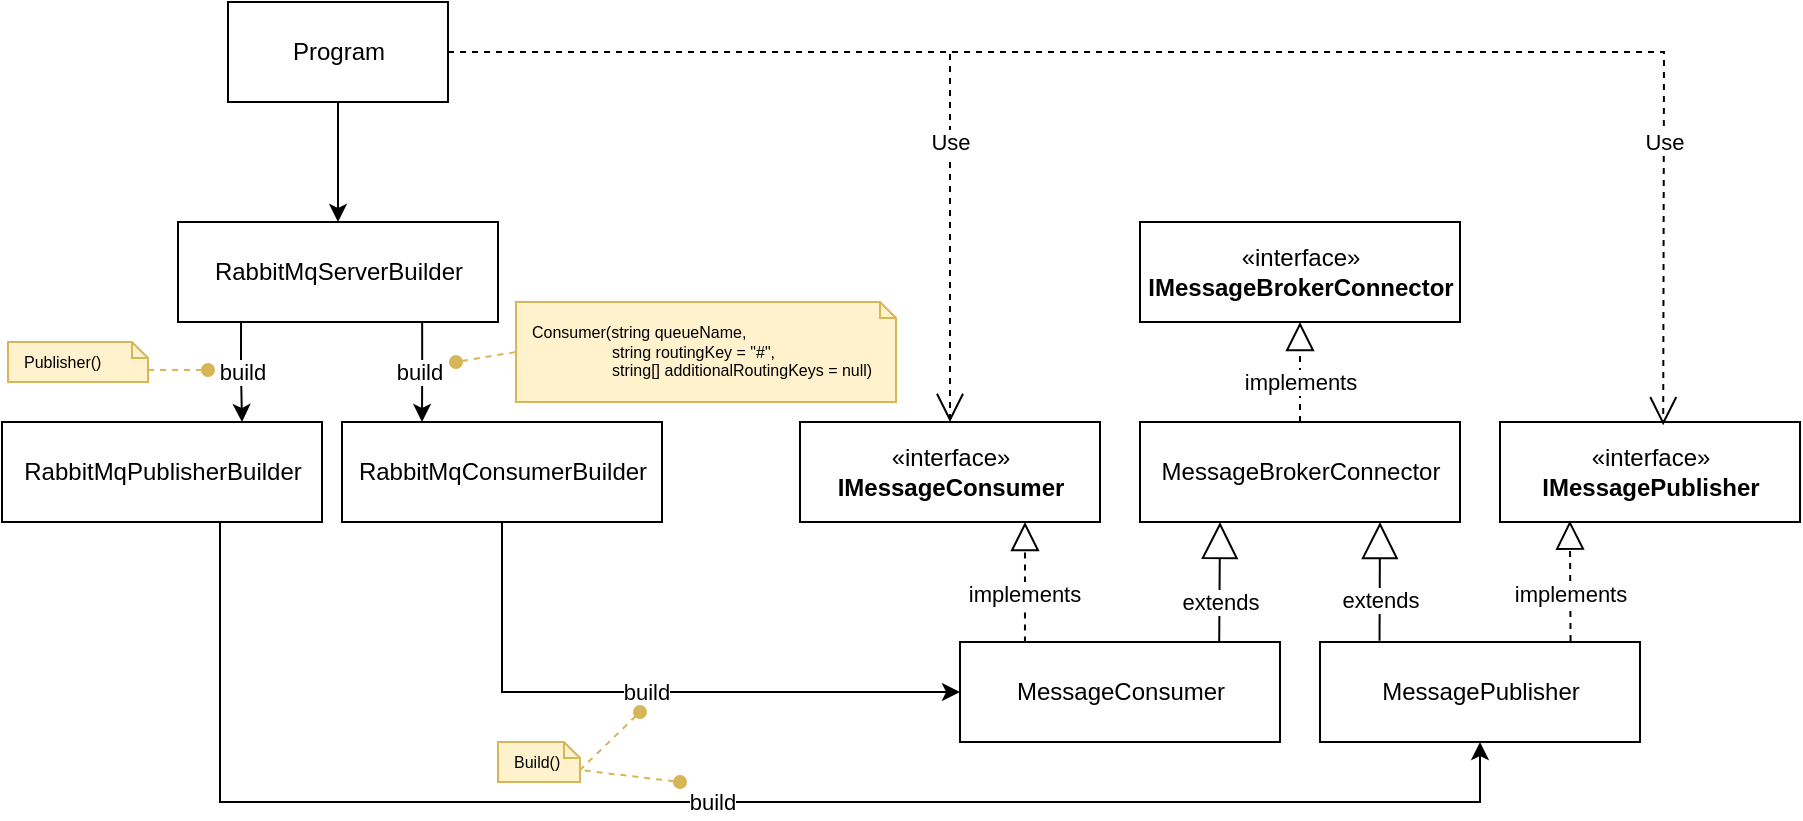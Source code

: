<mxfile version="20.7.4" type="device"><diagram id="kw3jBVQmBrsvs-qyu5T6" name="CONCEPT_DIAGRAM"><mxGraphModel dx="1308" dy="777" grid="0" gridSize="10" guides="1" tooltips="1" connect="1" arrows="1" fold="1" page="1" pageScale="1" pageWidth="1169" pageHeight="827" math="0" shadow="0"><root><mxCell id="0"/><mxCell id="1" parent="0"/><mxCell id="uREzsGzHIC9Xg8YF6SZ7-1" value="«interface»&lt;br&gt;&lt;span style=&quot;font-size: 12px;&quot;&gt;&lt;b&gt;IMessageBrokerConnector&lt;/b&gt;&lt;/span&gt;" style="html=1;" vertex="1" parent="1"><mxGeometry x="713" y="158" width="160" height="50" as="geometry"/></mxCell><mxCell id="uREzsGzHIC9Xg8YF6SZ7-22" value="build" style="edgeStyle=orthogonalEdgeStyle;rounded=0;orthogonalLoop=1;jettySize=auto;html=1;exitX=0.197;exitY=1.003;exitDx=0;exitDy=0;entryX=0.75;entryY=0;entryDx=0;entryDy=0;exitPerimeter=0;" edge="1" parent="1" source="uREzsGzHIC9Xg8YF6SZ7-2" target="uREzsGzHIC9Xg8YF6SZ7-3"><mxGeometry relative="1" as="geometry"/></mxCell><mxCell id="uREzsGzHIC9Xg8YF6SZ7-23" value="build&amp;nbsp;" style="edgeStyle=orthogonalEdgeStyle;rounded=0;orthogonalLoop=1;jettySize=auto;html=1;exitX=0.763;exitY=1;exitDx=0;exitDy=0;entryX=0.25;entryY=0;entryDx=0;entryDy=0;exitPerimeter=0;" edge="1" parent="1" source="uREzsGzHIC9Xg8YF6SZ7-2" target="uREzsGzHIC9Xg8YF6SZ7-4"><mxGeometry relative="1" as="geometry"/></mxCell><mxCell id="uREzsGzHIC9Xg8YF6SZ7-2" value="RabbitMqServerBuilder" style="html=1;" vertex="1" parent="1"><mxGeometry x="232" y="158" width="160" height="50" as="geometry"/></mxCell><mxCell id="uREzsGzHIC9Xg8YF6SZ7-26" value="build" style="edgeStyle=orthogonalEdgeStyle;rounded=0;orthogonalLoop=1;jettySize=auto;html=1;exitX=0.5;exitY=1;exitDx=0;exitDy=0;entryX=0.5;entryY=1;entryDx=0;entryDy=0;" edge="1" parent="1" source="uREzsGzHIC9Xg8YF6SZ7-3" target="uREzsGzHIC9Xg8YF6SZ7-9"><mxGeometry relative="1" as="geometry"><Array as="points"><mxPoint x="253" y="448"/><mxPoint x="883" y="448"/></Array></mxGeometry></mxCell><mxCell id="uREzsGzHIC9Xg8YF6SZ7-3" value="RabbitMqPublisherBuilder" style="html=1;" vertex="1" parent="1"><mxGeometry x="144" y="258" width="160" height="50" as="geometry"/></mxCell><mxCell id="uREzsGzHIC9Xg8YF6SZ7-25" value="build" style="edgeStyle=orthogonalEdgeStyle;rounded=0;orthogonalLoop=1;jettySize=auto;html=1;entryX=0;entryY=0.5;entryDx=0;entryDy=0;exitX=0.5;exitY=1;exitDx=0;exitDy=0;" edge="1" parent="1" source="uREzsGzHIC9Xg8YF6SZ7-4" target="uREzsGzHIC9Xg8YF6SZ7-8"><mxGeometry relative="1" as="geometry"/></mxCell><mxCell id="uREzsGzHIC9Xg8YF6SZ7-4" value="RabbitMqConsumerBuilder" style="html=1;" vertex="1" parent="1"><mxGeometry x="314" y="258" width="160" height="50" as="geometry"/></mxCell><mxCell id="uREzsGzHIC9Xg8YF6SZ7-5" value="«interface»&lt;br&gt;&lt;span style=&quot;font-size: 12px;&quot;&gt;&lt;b&gt;IMessageConsumer&lt;/b&gt;&lt;/span&gt;" style="html=1;" vertex="1" parent="1"><mxGeometry x="543" y="258" width="150" height="50" as="geometry"/></mxCell><mxCell id="uREzsGzHIC9Xg8YF6SZ7-6" value="«interface»&lt;br&gt;&lt;span style=&quot;font-size: 12px;&quot;&gt;&lt;b&gt;IMessagePublisher&lt;/b&gt;&lt;/span&gt;" style="html=1;" vertex="1" parent="1"><mxGeometry x="893" y="258" width="150" height="50" as="geometry"/></mxCell><mxCell id="uREzsGzHIC9Xg8YF6SZ7-7" value="MessageBrokerConnector" style="html=1;" vertex="1" parent="1"><mxGeometry x="713" y="258" width="160" height="50" as="geometry"/></mxCell><mxCell id="uREzsGzHIC9Xg8YF6SZ7-8" value="MessageConsumer" style="html=1;" vertex="1" parent="1"><mxGeometry x="623" y="368" width="160" height="50" as="geometry"/></mxCell><mxCell id="uREzsGzHIC9Xg8YF6SZ7-9" value="MessagePublisher" style="html=1;" vertex="1" parent="1"><mxGeometry x="803" y="368" width="160" height="50" as="geometry"/></mxCell><mxCell id="uREzsGzHIC9Xg8YF6SZ7-10" value="implements" style="endArrow=block;dashed=1;endFill=0;endSize=12;html=1;rounded=0;entryX=0.5;entryY=1;entryDx=0;entryDy=0;" edge="1" parent="1" source="uREzsGzHIC9Xg8YF6SZ7-7" target="uREzsGzHIC9Xg8YF6SZ7-1"><mxGeometry x="-0.2" width="160" relative="1" as="geometry"><mxPoint x="483" y="408" as="sourcePoint"/><mxPoint x="643" y="408" as="targetPoint"/><mxPoint as="offset"/></mxGeometry></mxCell><mxCell id="uREzsGzHIC9Xg8YF6SZ7-11" value="extends" style="endArrow=block;endSize=16;endFill=0;html=1;rounded=0;entryX=0.25;entryY=1;entryDx=0;entryDy=0;exitX=0.81;exitY=-0.002;exitDx=0;exitDy=0;exitPerimeter=0;" edge="1" parent="1" source="uREzsGzHIC9Xg8YF6SZ7-8" target="uREzsGzHIC9Xg8YF6SZ7-7"><mxGeometry x="-0.333" width="160" relative="1" as="geometry"><mxPoint x="583" y="358" as="sourcePoint"/><mxPoint x="743" y="358" as="targetPoint"/><mxPoint as="offset"/></mxGeometry></mxCell><mxCell id="uREzsGzHIC9Xg8YF6SZ7-12" value="extends" style="endArrow=block;endSize=16;endFill=0;html=1;rounded=0;entryX=0.75;entryY=1;entryDx=0;entryDy=0;exitX=0.186;exitY=-0.012;exitDx=0;exitDy=0;exitPerimeter=0;" edge="1" parent="1" source="uREzsGzHIC9Xg8YF6SZ7-9" target="uREzsGzHIC9Xg8YF6SZ7-7"><mxGeometry x="-0.333" width="160" relative="1" as="geometry"><mxPoint x="843.0" y="368" as="sourcePoint"/><mxPoint x="843" y="308" as="targetPoint"/><mxPoint as="offset"/></mxGeometry></mxCell><mxCell id="uREzsGzHIC9Xg8YF6SZ7-13" value="implements" style="endArrow=block;dashed=1;endFill=0;endSize=12;html=1;rounded=0;entryX=0.75;entryY=1;entryDx=0;entryDy=0;exitX=0.203;exitY=0.006;exitDx=0;exitDy=0;exitPerimeter=0;" edge="1" parent="1" source="uREzsGzHIC9Xg8YF6SZ7-8" target="uREzsGzHIC9Xg8YF6SZ7-5"><mxGeometry x="-0.2" width="160" relative="1" as="geometry"><mxPoint x="803" y="268" as="sourcePoint"/><mxPoint x="803" y="218" as="targetPoint"/><mxPoint as="offset"/></mxGeometry></mxCell><mxCell id="uREzsGzHIC9Xg8YF6SZ7-14" value="implements" style="endArrow=block;dashed=1;endFill=0;endSize=12;html=1;rounded=0;entryX=0.233;entryY=0.986;entryDx=0;entryDy=0;exitX=0.783;exitY=-0.01;exitDx=0;exitDy=0;exitPerimeter=0;entryPerimeter=0;" edge="1" parent="1" source="uREzsGzHIC9Xg8YF6SZ7-9" target="uREzsGzHIC9Xg8YF6SZ7-6"><mxGeometry x="-0.2" width="160" relative="1" as="geometry"><mxPoint x="813" y="278" as="sourcePoint"/><mxPoint x="813" y="228" as="targetPoint"/><mxPoint as="offset"/></mxGeometry></mxCell><mxCell id="uREzsGzHIC9Xg8YF6SZ7-27" value="" style="edgeStyle=orthogonalEdgeStyle;rounded=0;orthogonalLoop=1;jettySize=auto;html=1;exitX=0.5;exitY=1;exitDx=0;exitDy=0;" edge="1" parent="1" source="uREzsGzHIC9Xg8YF6SZ7-24" target="uREzsGzHIC9Xg8YF6SZ7-2"><mxGeometry relative="1" as="geometry"/></mxCell><mxCell id="uREzsGzHIC9Xg8YF6SZ7-24" value="Program" style="html=1;" vertex="1" parent="1"><mxGeometry x="257" y="48" width="110" height="50" as="geometry"/></mxCell><mxCell id="uREzsGzHIC9Xg8YF6SZ7-28" value="Use" style="endArrow=open;endSize=12;dashed=1;html=1;rounded=0;exitX=1;exitY=0.5;exitDx=0;exitDy=0;entryX=0.5;entryY=0;entryDx=0;entryDy=0;" edge="1" parent="1" source="uREzsGzHIC9Xg8YF6SZ7-24" target="uREzsGzHIC9Xg8YF6SZ7-5"><mxGeometry x="0.358" width="160" relative="1" as="geometry"><mxPoint x="443" y="198" as="sourcePoint"/><mxPoint x="603" y="198" as="targetPoint"/><Array as="points"><mxPoint x="613" y="73"/><mxPoint x="618" y="73"/><mxPoint x="618" y="128"/></Array><mxPoint as="offset"/></mxGeometry></mxCell><mxCell id="uREzsGzHIC9Xg8YF6SZ7-30" value="Use" style="endArrow=open;endSize=12;dashed=1;html=1;rounded=0;exitX=1;exitY=0.5;exitDx=0;exitDy=0;entryX=0.544;entryY=0.032;entryDx=0;entryDy=0;entryPerimeter=0;" edge="1" parent="1" source="uREzsGzHIC9Xg8YF6SZ7-24" target="uREzsGzHIC9Xg8YF6SZ7-6"><mxGeometry x="0.644" width="160" relative="1" as="geometry"><mxPoint x="443" y="198" as="sourcePoint"/><mxPoint x="603" y="198" as="targetPoint"/><Array as="points"><mxPoint x="975" y="73"/></Array><mxPoint as="offset"/></mxGeometry></mxCell><mxCell id="uREzsGzHIC9Xg8YF6SZ7-32" value="&lt;div style=&quot;font-size: 8px;&quot;&gt;&lt;span style=&quot;font-size: 8px;&quot;&gt;Consumer(string queueName,&amp;nbsp;&lt;/span&gt;&lt;/div&gt;&lt;div style=&quot;font-size: 8px;&quot;&gt;&lt;span style=&quot;font-size: 8px;&quot;&gt;&amp;nbsp; &amp;nbsp; &amp;nbsp; &amp;nbsp; &amp;nbsp; &amp;nbsp; &amp;nbsp; &amp;nbsp; &amp;nbsp; string routingKey = &quot;#&quot;,&lt;/span&gt;&lt;span style=&quot;background-color: initial; font-size: 8px;&quot;&gt;&amp;nbsp;&lt;/span&gt;&lt;/div&gt;&lt;div style=&quot;font-size: 8px;&quot;&gt;&lt;span style=&quot;background-color: initial; font-size: 8px;&quot;&gt;&amp;nbsp; &amp;nbsp; &amp;nbsp; &amp;nbsp; &amp;nbsp; &amp;nbsp; &amp;nbsp; &amp;nbsp; &amp;nbsp; string[] additionalRoutingKeys = null)&lt;/span&gt;&lt;/div&gt;" style="shape=note;size=8;whiteSpace=wrap;html=1;fontSize=8;align=left;spacingLeft=6;fillColor=#fff2cc;strokeColor=#d6b656;" vertex="1" parent="1"><mxGeometry x="401" y="198" width="190" height="50" as="geometry"/></mxCell><mxCell id="uREzsGzHIC9Xg8YF6SZ7-35" value="" style="endArrow=none;dashed=1;html=1;rounded=0;fontSize=10;entryX=0;entryY=0.5;entryDx=0;entryDy=0;entryPerimeter=0;startArrow=oval;startFill=1;fillColor=#fff2cc;strokeColor=#d6b656;" edge="1" parent="1" target="uREzsGzHIC9Xg8YF6SZ7-32"><mxGeometry width="50" height="50" relative="1" as="geometry"><mxPoint x="371" y="228" as="sourcePoint"/><mxPoint x="571" y="208" as="targetPoint"/></mxGeometry></mxCell><mxCell id="uREzsGzHIC9Xg8YF6SZ7-38" value="&lt;div style=&quot;font-size: 8px;&quot;&gt;&lt;span style=&quot;font-size: 8px;&quot;&gt;Publisher(&lt;/span&gt;&lt;span style=&quot;background-color: initial;&quot;&gt;)&lt;/span&gt;&lt;/div&gt;" style="shape=note;size=8;whiteSpace=wrap;html=1;fontSize=8;align=left;spacingLeft=6;fillColor=#fff2cc;strokeColor=#d6b656;" vertex="1" parent="1"><mxGeometry x="147" y="218" width="70" height="20" as="geometry"/></mxCell><mxCell id="uREzsGzHIC9Xg8YF6SZ7-39" value="" style="endArrow=none;dashed=1;html=1;rounded=0;fontSize=10;entryX=0;entryY=0;entryDx=70;entryDy=14;entryPerimeter=0;startArrow=oval;startFill=1;fillColor=#fff2cc;strokeColor=#d6b656;" edge="1" parent="1" target="uREzsGzHIC9Xg8YF6SZ7-38"><mxGeometry width="50" height="50" relative="1" as="geometry"><mxPoint x="247" y="232" as="sourcePoint"/><mxPoint x="405" y="233" as="targetPoint"/></mxGeometry></mxCell><mxCell id="uREzsGzHIC9Xg8YF6SZ7-42" value="&lt;div style=&quot;font-size: 8px;&quot;&gt;&lt;span style=&quot;font-size: 8px;&quot;&gt;Build(&lt;/span&gt;&lt;span style=&quot;background-color: initial;&quot;&gt;)&lt;/span&gt;&lt;/div&gt;" style="shape=note;size=8;whiteSpace=wrap;html=1;fontSize=8;align=left;spacingLeft=6;fillColor=#fff2cc;strokeColor=#d6b656;" vertex="1" parent="1"><mxGeometry x="392" y="418" width="41" height="20" as="geometry"/></mxCell><mxCell id="uREzsGzHIC9Xg8YF6SZ7-43" value="" style="endArrow=none;dashed=1;html=1;rounded=0;fontSize=10;entryX=0;entryY=0;entryDx=41;entryDy=14;entryPerimeter=0;startArrow=oval;startFill=1;fillColor=#fff2cc;strokeColor=#d6b656;" edge="1" parent="1" target="uREzsGzHIC9Xg8YF6SZ7-42"><mxGeometry width="50" height="50" relative="1" as="geometry"><mxPoint x="463" y="403" as="sourcePoint"/><mxPoint x="433" y="437.0" as="targetPoint"/></mxGeometry></mxCell><mxCell id="uREzsGzHIC9Xg8YF6SZ7-44" value="" style="endArrow=none;dashed=1;html=1;rounded=0;fontSize=10;entryX=0;entryY=0;entryDx=41;entryDy=14;entryPerimeter=0;startArrow=oval;startFill=1;fillColor=#fff2cc;strokeColor=#d6b656;" edge="1" parent="1" target="uREzsGzHIC9Xg8YF6SZ7-42"><mxGeometry width="50" height="50" relative="1" as="geometry"><mxPoint x="483" y="438" as="sourcePoint"/><mxPoint x="421" y="243" as="targetPoint"/></mxGeometry></mxCell></root></mxGraphModel></diagram></mxfile>